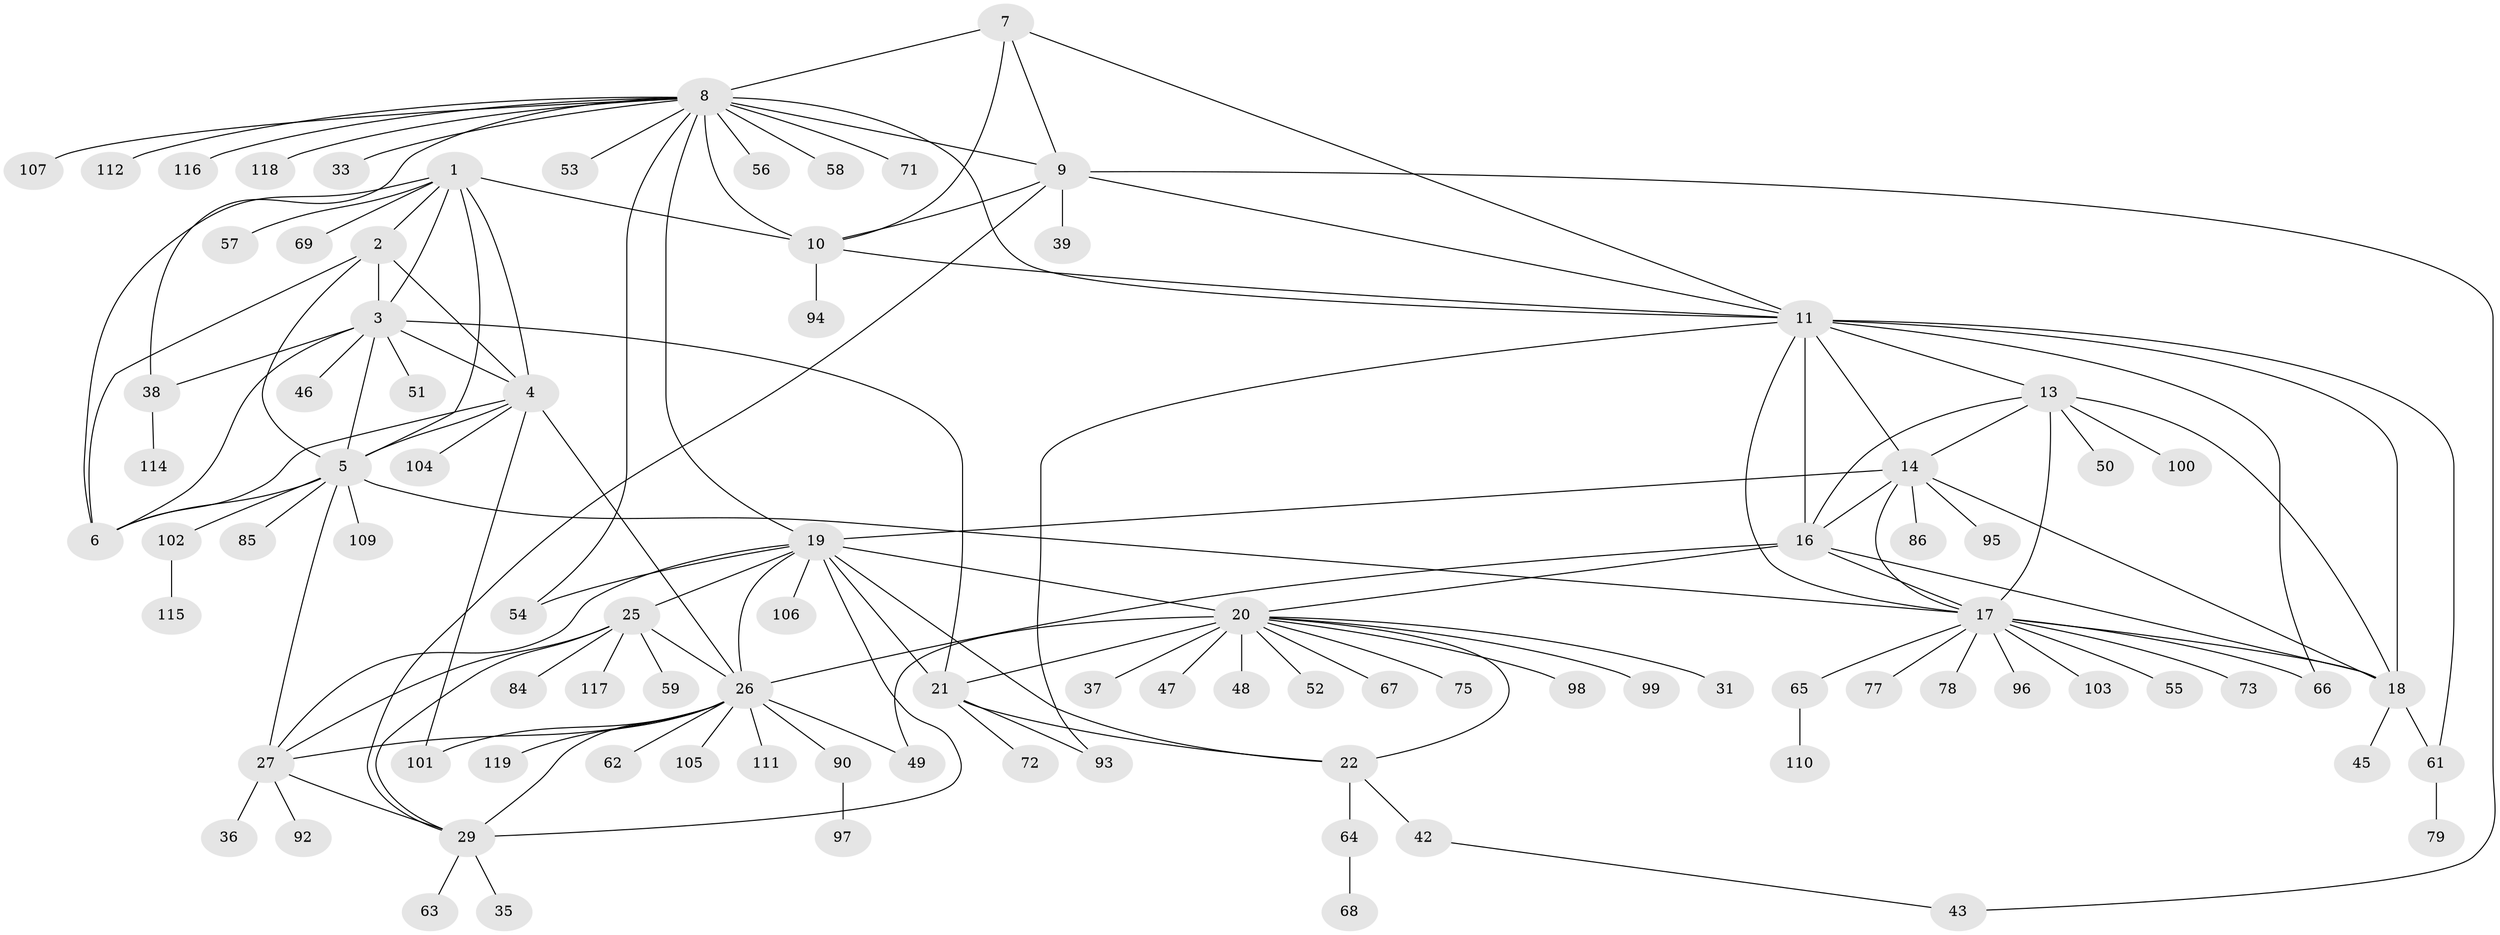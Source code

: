 // original degree distribution, {8: 0.075, 5: 0.016666666666666666, 10: 0.041666666666666664, 9: 0.041666666666666664, 6: 0.03333333333333333, 12: 0.008333333333333333, 15: 0.008333333333333333, 7: 0.016666666666666666, 14: 0.008333333333333333, 1: 0.5916666666666667, 2: 0.13333333333333333, 4: 0.016666666666666666, 3: 0.008333333333333333}
// Generated by graph-tools (version 1.1) at 2025/11/02/27/25 16:11:37]
// undirected, 94 vertices, 144 edges
graph export_dot {
graph [start="1"]
  node [color=gray90,style=filled];
  1;
  2;
  3 [super="+60"];
  4 [super="+74"];
  5 [super="+82"];
  6 [super="+108"];
  7;
  8 [super="+12"];
  9;
  10 [super="+32"];
  11 [super="+15"];
  13 [super="+70"];
  14 [super="+44"];
  16 [super="+40"];
  17 [super="+34"];
  18 [super="+87"];
  19 [super="+30"];
  20 [super="+23"];
  21 [super="+24"];
  22 [super="+83"];
  25 [super="+89"];
  26 [super="+28"];
  27 [super="+120"];
  29 [super="+81"];
  31;
  33 [super="+41"];
  35;
  36;
  37;
  38 [super="+88"];
  39;
  42;
  43;
  45;
  46;
  47;
  48;
  49;
  50;
  51;
  52;
  53;
  54;
  55;
  56;
  57;
  58;
  59;
  61 [super="+76"];
  62;
  63;
  64;
  65;
  66;
  67;
  68 [super="+80"];
  69;
  71;
  72;
  73;
  75;
  77;
  78;
  79;
  84;
  85;
  86;
  90 [super="+91"];
  92;
  93;
  94;
  95;
  96;
  97;
  98;
  99;
  100;
  101;
  102 [super="+113"];
  103;
  104;
  105;
  106;
  107;
  109;
  110;
  111;
  112;
  114;
  115;
  116;
  117;
  118;
  119;
  1 -- 2;
  1 -- 3;
  1 -- 4;
  1 -- 5;
  1 -- 6;
  1 -- 10;
  1 -- 57;
  1 -- 69;
  2 -- 3;
  2 -- 4;
  2 -- 5;
  2 -- 6;
  3 -- 4;
  3 -- 5;
  3 -- 6;
  3 -- 21;
  3 -- 38;
  3 -- 46;
  3 -- 51;
  4 -- 5;
  4 -- 6;
  4 -- 26;
  4 -- 101;
  4 -- 104;
  5 -- 6;
  5 -- 17;
  5 -- 102;
  5 -- 109;
  5 -- 85;
  5 -- 27;
  7 -- 8 [weight=2];
  7 -- 9;
  7 -- 10;
  7 -- 11;
  8 -- 9 [weight=2];
  8 -- 10 [weight=2];
  8 -- 11 [weight=2];
  8 -- 38;
  8 -- 53;
  8 -- 54;
  8 -- 56;
  8 -- 71;
  8 -- 116;
  8 -- 118;
  8 -- 33;
  8 -- 107;
  8 -- 112;
  8 -- 19;
  8 -- 58;
  9 -- 10;
  9 -- 11;
  9 -- 29;
  9 -- 39;
  9 -- 43;
  10 -- 11;
  10 -- 94;
  11 -- 61;
  11 -- 66;
  11 -- 93;
  11 -- 16;
  11 -- 17;
  11 -- 18;
  11 -- 13;
  11 -- 14;
  13 -- 14;
  13 -- 16;
  13 -- 17;
  13 -- 18;
  13 -- 50;
  13 -- 100;
  14 -- 16;
  14 -- 17;
  14 -- 18;
  14 -- 86;
  14 -- 95;
  14 -- 19;
  16 -- 17;
  16 -- 18;
  16 -- 20;
  16 -- 26;
  17 -- 18;
  17 -- 55;
  17 -- 65;
  17 -- 66;
  17 -- 73;
  17 -- 77;
  17 -- 78;
  17 -- 96;
  17 -- 103;
  18 -- 45;
  18 -- 61;
  19 -- 20 [weight=2];
  19 -- 21 [weight=2];
  19 -- 22;
  19 -- 54;
  19 -- 106;
  19 -- 25;
  19 -- 26 [weight=2];
  19 -- 27;
  19 -- 29;
  20 -- 21 [weight=4];
  20 -- 22 [weight=2];
  20 -- 48;
  20 -- 98;
  20 -- 67;
  20 -- 99;
  20 -- 37;
  20 -- 75;
  20 -- 47;
  20 -- 49;
  20 -- 52;
  20 -- 31;
  21 -- 22 [weight=2];
  21 -- 72;
  21 -- 93;
  22 -- 42;
  22 -- 64;
  25 -- 26 [weight=2];
  25 -- 27;
  25 -- 29;
  25 -- 59;
  25 -- 84;
  25 -- 117;
  26 -- 27 [weight=2];
  26 -- 29 [weight=2];
  26 -- 49;
  26 -- 101;
  26 -- 90;
  26 -- 105;
  26 -- 111;
  26 -- 119;
  26 -- 62;
  27 -- 29;
  27 -- 36;
  27 -- 92;
  29 -- 35;
  29 -- 63;
  38 -- 114;
  42 -- 43;
  61 -- 79;
  64 -- 68;
  65 -- 110;
  90 -- 97;
  102 -- 115;
}
